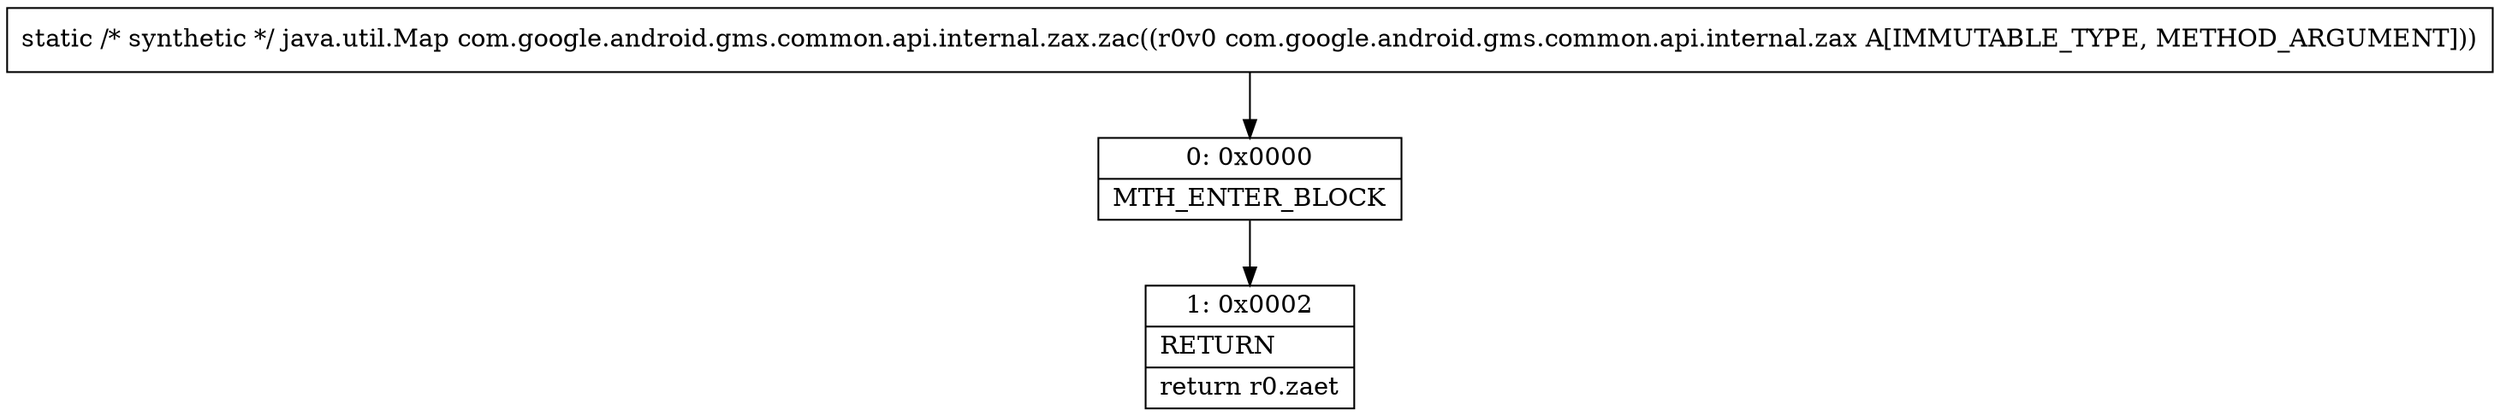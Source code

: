 digraph "CFG forcom.google.android.gms.common.api.internal.zax.zac(Lcom\/google\/android\/gms\/common\/api\/internal\/zax;)Ljava\/util\/Map;" {
Node_0 [shape=record,label="{0\:\ 0x0000|MTH_ENTER_BLOCK\l}"];
Node_1 [shape=record,label="{1\:\ 0x0002|RETURN\l|return r0.zaet\l}"];
MethodNode[shape=record,label="{static \/* synthetic *\/ java.util.Map com.google.android.gms.common.api.internal.zax.zac((r0v0 com.google.android.gms.common.api.internal.zax A[IMMUTABLE_TYPE, METHOD_ARGUMENT])) }"];
MethodNode -> Node_0;
Node_0 -> Node_1;
}

